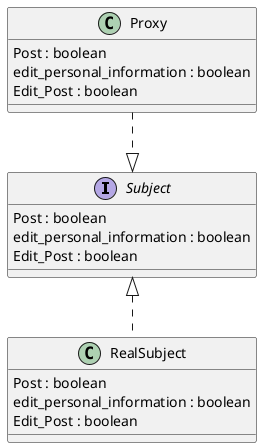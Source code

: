 @startuml
'https://plantuml.com/class-diagram

interface Subject{
Post : boolean
edit_personal_information : boolean
Edit_Post : boolean
}

class RealSubject {
Post : boolean
edit_personal_information : boolean
Edit_Post : boolean
}

Subject <|.. RealSubject

class Proxy{
Post : boolean
edit_personal_information : boolean
Edit_Post : boolean
}
Proxy ..|> Subject
@enduml